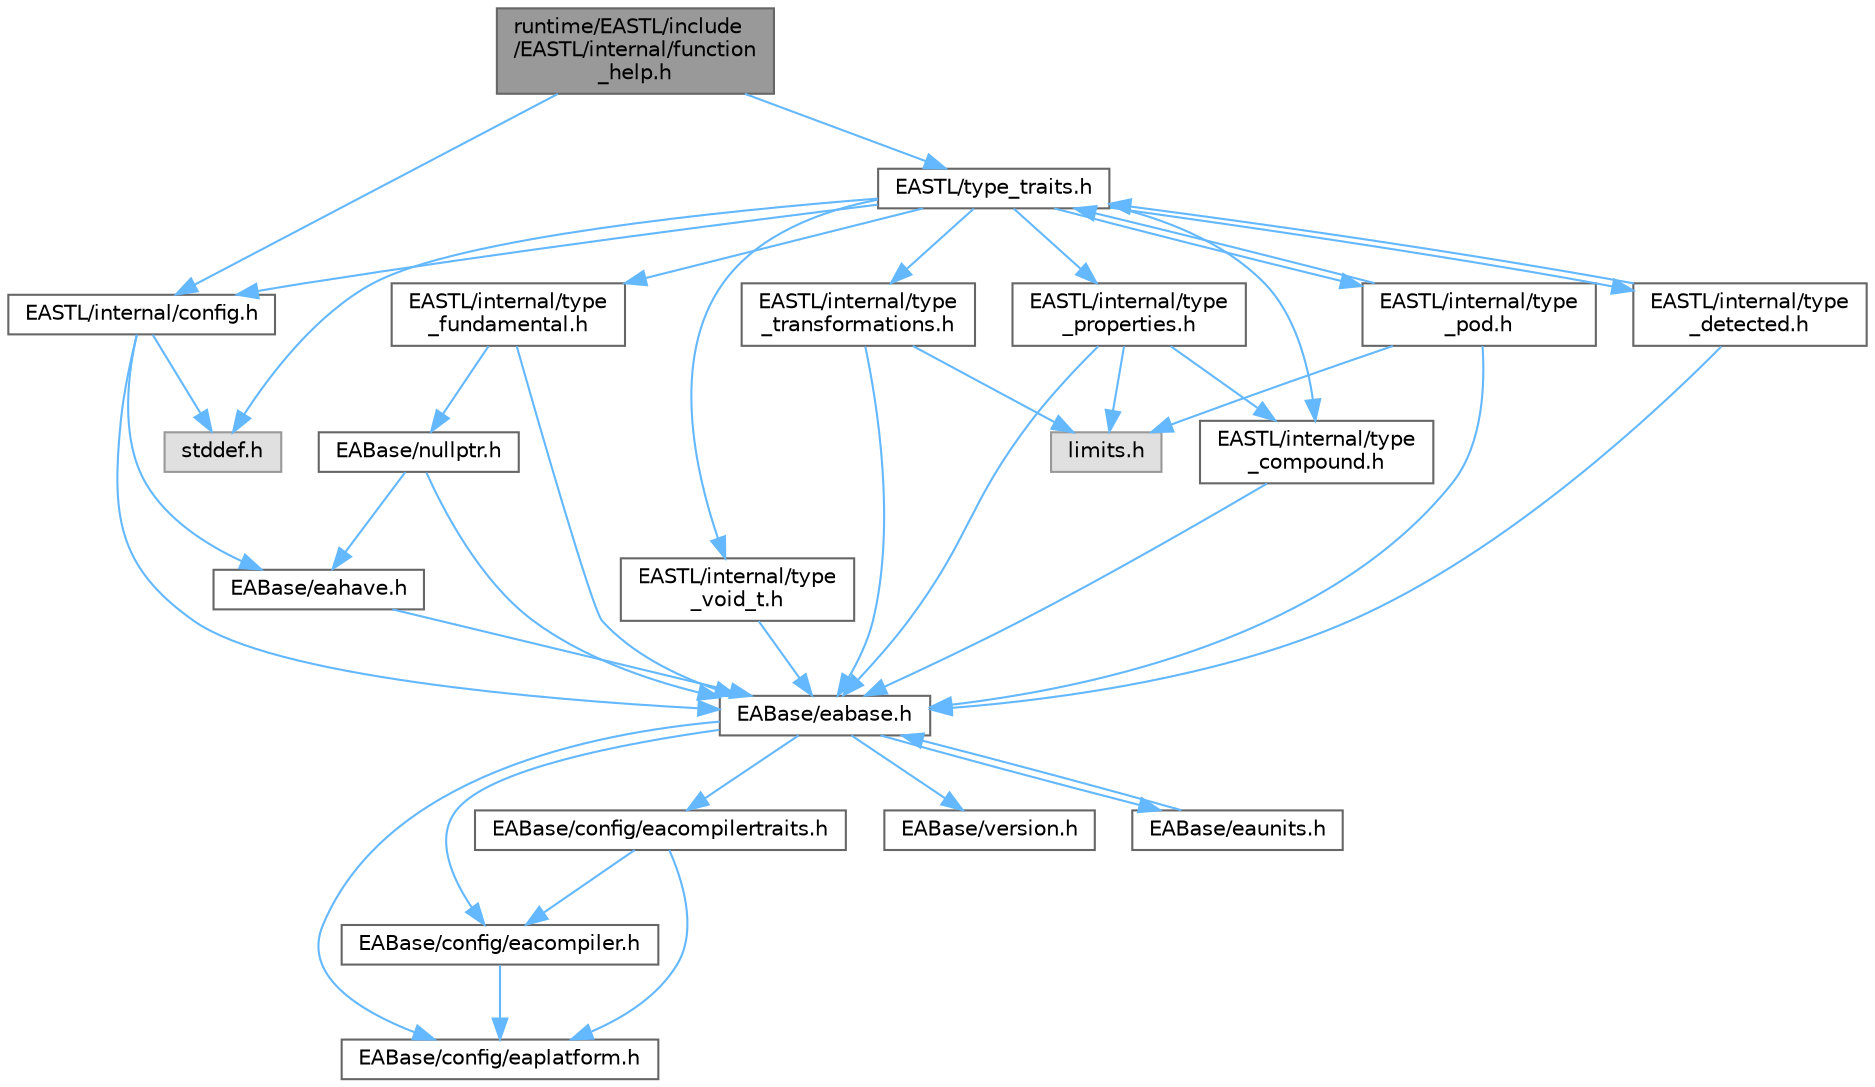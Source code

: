 digraph "runtime/EASTL/include/EASTL/internal/function_help.h"
{
 // LATEX_PDF_SIZE
  bgcolor="transparent";
  edge [fontname=Helvetica,fontsize=10,labelfontname=Helvetica,labelfontsize=10];
  node [fontname=Helvetica,fontsize=10,shape=box,height=0.2,width=0.4];
  Node1 [id="Node000001",label="runtime/EASTL/include\l/EASTL/internal/function\l_help.h",height=0.2,width=0.4,color="gray40", fillcolor="grey60", style="filled", fontcolor="black",tooltip=" "];
  Node1 -> Node2 [id="edge41_Node000001_Node000002",color="steelblue1",style="solid",tooltip=" "];
  Node2 [id="Node000002",label="EASTL/internal/config.h",height=0.2,width=0.4,color="grey40", fillcolor="white", style="filled",URL="$config_8h.html",tooltip=" "];
  Node2 -> Node3 [id="edge42_Node000002_Node000003",color="steelblue1",style="solid",tooltip=" "];
  Node3 [id="Node000003",label="EABase/eabase.h",height=0.2,width=0.4,color="grey40", fillcolor="white", style="filled",URL="$eabase_8h.html",tooltip=" "];
  Node3 -> Node4 [id="edge43_Node000003_Node000004",color="steelblue1",style="solid",tooltip=" "];
  Node4 [id="Node000004",label="EABase/config/eacompiler.h",height=0.2,width=0.4,color="grey40", fillcolor="white", style="filled",URL="$eacompiler_8h.html",tooltip=" "];
  Node4 -> Node5 [id="edge44_Node000004_Node000005",color="steelblue1",style="solid",tooltip=" "];
  Node5 [id="Node000005",label="EABase/config/eaplatform.h",height=0.2,width=0.4,color="grey40", fillcolor="white", style="filled",URL="$eaplatform_8h.html",tooltip=" "];
  Node3 -> Node6 [id="edge45_Node000003_Node000006",color="steelblue1",style="solid",tooltip=" "];
  Node6 [id="Node000006",label="EABase/config/eacompilertraits.h",height=0.2,width=0.4,color="grey40", fillcolor="white", style="filled",URL="$eacompilertraits_8h.html",tooltip=" "];
  Node6 -> Node5 [id="edge46_Node000006_Node000005",color="steelblue1",style="solid",tooltip=" "];
  Node6 -> Node4 [id="edge47_Node000006_Node000004",color="steelblue1",style="solid",tooltip=" "];
  Node3 -> Node5 [id="edge48_Node000003_Node000005",color="steelblue1",style="solid",tooltip=" "];
  Node3 -> Node7 [id="edge49_Node000003_Node000007",color="steelblue1",style="solid",tooltip=" "];
  Node7 [id="Node000007",label="EABase/version.h",height=0.2,width=0.4,color="grey40", fillcolor="white", style="filled",URL="$_e_a_s_t_l_2packages_2_e_a_base_2include_2_common_2_e_a_base_2version_8h.html",tooltip=" "];
  Node3 -> Node8 [id="edge50_Node000003_Node000008",color="steelblue1",style="solid",tooltip=" "];
  Node8 [id="Node000008",label="EABase/eaunits.h",height=0.2,width=0.4,color="grey40", fillcolor="white", style="filled",URL="$eaunits_8h.html",tooltip=" "];
  Node8 -> Node3 [id="edge51_Node000008_Node000003",color="steelblue1",style="solid",tooltip=" "];
  Node2 -> Node9 [id="edge52_Node000002_Node000009",color="steelblue1",style="solid",tooltip=" "];
  Node9 [id="Node000009",label="EABase/eahave.h",height=0.2,width=0.4,color="grey40", fillcolor="white", style="filled",URL="$eahave_8h.html",tooltip=" "];
  Node9 -> Node3 [id="edge53_Node000009_Node000003",color="steelblue1",style="solid",tooltip=" "];
  Node2 -> Node10 [id="edge54_Node000002_Node000010",color="steelblue1",style="solid",tooltip=" "];
  Node10 [id="Node000010",label="stddef.h",height=0.2,width=0.4,color="grey60", fillcolor="#E0E0E0", style="filled",tooltip=" "];
  Node1 -> Node11 [id="edge55_Node000001_Node000011",color="steelblue1",style="solid",tooltip=" "];
  Node11 [id="Node000011",label="EASTL/type_traits.h",height=0.2,width=0.4,color="grey40", fillcolor="white", style="filled",URL="$_e_a_s_t_l_2include_2_e_a_s_t_l_2type__traits_8h.html",tooltip=" "];
  Node11 -> Node2 [id="edge56_Node000011_Node000002",color="steelblue1",style="solid",tooltip=" "];
  Node11 -> Node10 [id="edge57_Node000011_Node000010",color="steelblue1",style="solid",tooltip=" "];
  Node11 -> Node12 [id="edge58_Node000011_Node000012",color="steelblue1",style="solid",tooltip=" "];
  Node12 [id="Node000012",label="EASTL/internal/type\l_fundamental.h",height=0.2,width=0.4,color="grey40", fillcolor="white", style="filled",URL="$type__fundamental_8h.html",tooltip=" "];
  Node12 -> Node3 [id="edge59_Node000012_Node000003",color="steelblue1",style="solid",tooltip=" "];
  Node12 -> Node13 [id="edge60_Node000012_Node000013",color="steelblue1",style="solid",tooltip=" "];
  Node13 [id="Node000013",label="EABase/nullptr.h",height=0.2,width=0.4,color="grey40", fillcolor="white", style="filled",URL="$nullptr_8h.html",tooltip=" "];
  Node13 -> Node3 [id="edge61_Node000013_Node000003",color="steelblue1",style="solid",tooltip=" "];
  Node13 -> Node9 [id="edge62_Node000013_Node000009",color="steelblue1",style="solid",tooltip=" "];
  Node11 -> Node14 [id="edge63_Node000011_Node000014",color="steelblue1",style="solid",tooltip=" "];
  Node14 [id="Node000014",label="EASTL/internal/type\l_transformations.h",height=0.2,width=0.4,color="grey40", fillcolor="white", style="filled",URL="$type__transformations_8h.html",tooltip=" "];
  Node14 -> Node3 [id="edge64_Node000014_Node000003",color="steelblue1",style="solid",tooltip=" "];
  Node14 -> Node15 [id="edge65_Node000014_Node000015",color="steelblue1",style="solid",tooltip=" "];
  Node15 [id="Node000015",label="limits.h",height=0.2,width=0.4,color="grey60", fillcolor="#E0E0E0", style="filled",tooltip=" "];
  Node11 -> Node16 [id="edge66_Node000011_Node000016",color="steelblue1",style="solid",tooltip=" "];
  Node16 [id="Node000016",label="EASTL/internal/type\l_void_t.h",height=0.2,width=0.4,color="grey40", fillcolor="white", style="filled",URL="$type__void__t_8h.html",tooltip=" "];
  Node16 -> Node3 [id="edge67_Node000016_Node000003",color="steelblue1",style="solid",tooltip=" "];
  Node11 -> Node17 [id="edge68_Node000011_Node000017",color="steelblue1",style="solid",tooltip=" "];
  Node17 [id="Node000017",label="EASTL/internal/type\l_properties.h",height=0.2,width=0.4,color="grey40", fillcolor="white", style="filled",URL="$type__properties_8h.html",tooltip=" "];
  Node17 -> Node3 [id="edge69_Node000017_Node000003",color="steelblue1",style="solid",tooltip=" "];
  Node17 -> Node15 [id="edge70_Node000017_Node000015",color="steelblue1",style="solid",tooltip=" "];
  Node17 -> Node18 [id="edge71_Node000017_Node000018",color="steelblue1",style="solid",tooltip=" "];
  Node18 [id="Node000018",label="EASTL/internal/type\l_compound.h",height=0.2,width=0.4,color="grey40", fillcolor="white", style="filled",URL="$type__compound_8h.html",tooltip=" "];
  Node18 -> Node3 [id="edge72_Node000018_Node000003",color="steelblue1",style="solid",tooltip=" "];
  Node11 -> Node18 [id="edge73_Node000011_Node000018",color="steelblue1",style="solid",tooltip=" "];
  Node11 -> Node19 [id="edge74_Node000011_Node000019",color="steelblue1",style="solid",tooltip=" "];
  Node19 [id="Node000019",label="EASTL/internal/type\l_pod.h",height=0.2,width=0.4,color="grey40", fillcolor="white", style="filled",URL="$type__pod_8h.html",tooltip=" "];
  Node19 -> Node3 [id="edge75_Node000019_Node000003",color="steelblue1",style="solid",tooltip=" "];
  Node19 -> Node15 [id="edge76_Node000019_Node000015",color="steelblue1",style="solid",tooltip=" "];
  Node19 -> Node11 [id="edge77_Node000019_Node000011",color="steelblue1",style="solid",tooltip=" "];
  Node11 -> Node20 [id="edge78_Node000011_Node000020",color="steelblue1",style="solid",tooltip=" "];
  Node20 [id="Node000020",label="EASTL/internal/type\l_detected.h",height=0.2,width=0.4,color="grey40", fillcolor="white", style="filled",URL="$type__detected_8h.html",tooltip=" "];
  Node20 -> Node3 [id="edge79_Node000020_Node000003",color="steelblue1",style="solid",tooltip=" "];
  Node20 -> Node11 [id="edge80_Node000020_Node000011",color="steelblue1",style="solid",tooltip=" "];
}
